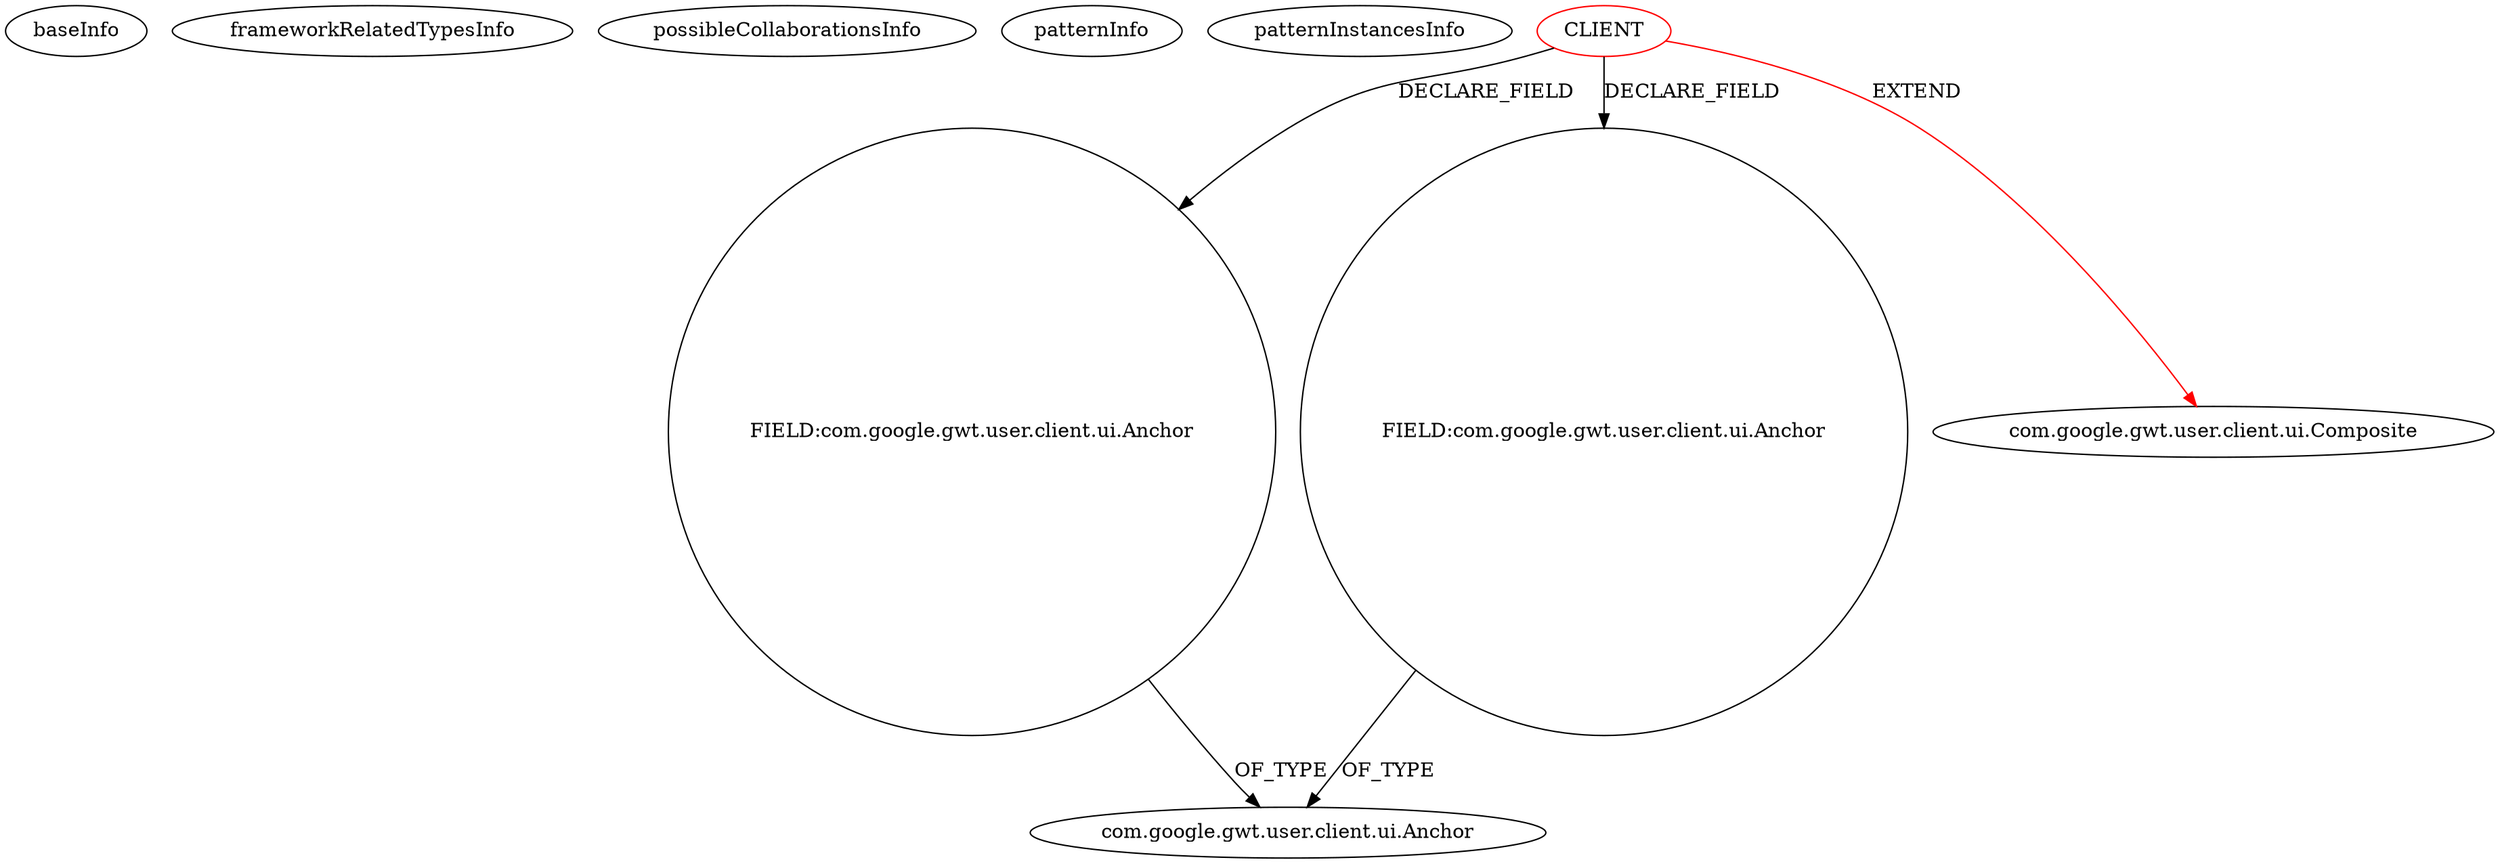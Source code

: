 digraph {
baseInfo[graphId=722,category="pattern",isAnonymous=false,possibleRelation=false]
frameworkRelatedTypesInfo[0="com.google.gwt.user.client.ui.Composite"]
possibleCollaborationsInfo[]
patternInfo[frequency=2.0,patternRootClient=0]
patternInstancesInfo[0="j78wu-HyperDex-GUI~/j78wu-HyperDex-GUI/HyperDex-GUI-master/src/com/hyperdex/web/client/view/NavBar.java~NavBar~3082",1="neilsh-gwtfb~/neilsh-gwtfb/gwtfb-master/GwtFB/src/com/gwtfb/client/UserInfoViewController.java~UserInfoViewController~4138"]
8[label="com.google.gwt.user.client.ui.Anchor",vertexType="FRAMEWORK_CLASS_TYPE",isFrameworkType=false]
7[label="FIELD:com.google.gwt.user.client.ui.Anchor",vertexType="FIELD_DECLARATION",isFrameworkType=false,shape=circle]
9[label="FIELD:com.google.gwt.user.client.ui.Anchor",vertexType="FIELD_DECLARATION",isFrameworkType=false,shape=circle]
0[label="CLIENT",vertexType="ROOT_CLIENT_CLASS_DECLARATION",isFrameworkType=false,color=red]
1[label="com.google.gwt.user.client.ui.Composite",vertexType="FRAMEWORK_CLASS_TYPE",isFrameworkType=false]
9->8[label="OF_TYPE"]
7->8[label="OF_TYPE"]
0->7[label="DECLARE_FIELD"]
0->9[label="DECLARE_FIELD"]
0->1[label="EXTEND",color=red]
}
